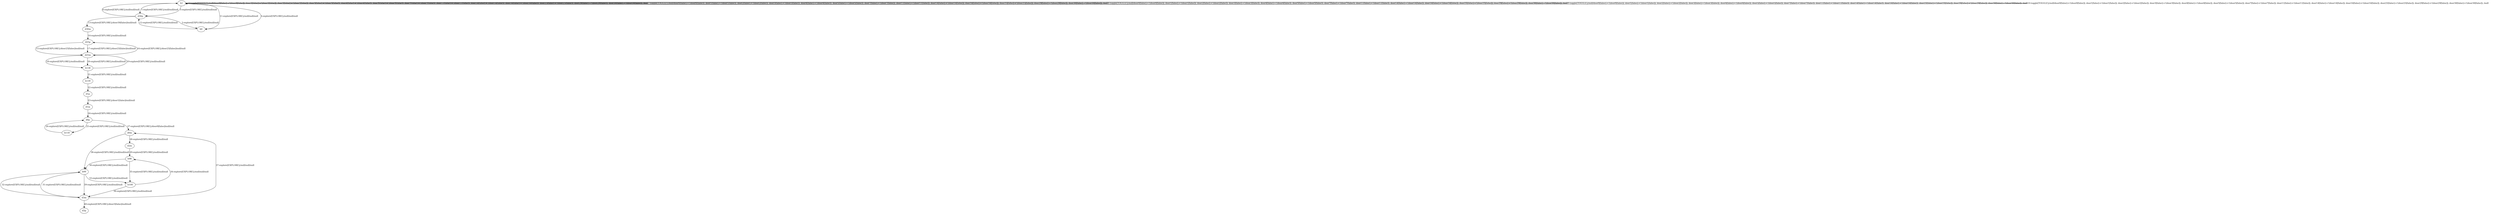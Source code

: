 # Total number of goals covered by this test: 1
# d3m --> d3p

digraph g {
"b1" -> "d30p" [label = "1-explore[EXPLORE];/null/null/null"];
"d30p" -> "b0" [label = "2-explore[EXPLORE];/null/null/null"];
"b0" -> "b1" [label = "3-explore[EXPLORE];/null/null/null"];
"b1" -> "b1" [label = "4-toggle[TOGGLE];/null/door0[false]:=!(door0[false]); door1[false]:=!(door1[false]); door2[false]:=!(door2[false]); door3[false]:=!(door3[false]); door4[false]:=!(door4[false]); door5[false]:=!(door5[false]); door7[false]:=!(door7[false]); door11[false]:=!(door11[false]); door14[false]:=!(door14[false]); door16[false]:=!(door16[false]); door25[false]:=!(door25[false]); door29[false]:=!(door29[false]); door30[false]:=!(door30[false]); /null"];
"b1" -> "d30p" [label = "5-explore[EXPLORE];/null/null/null"];
"d30p" -> "b1" [label = "6-explore[EXPLORE];/null/null/null"];
"b1" -> "b1" [label = "7-toggle[TOGGLE];/null/door0[false]:=!(door0[false]); door1[false]:=!(door1[false]); door2[false]:=!(door2[false]); door3[false]:=!(door3[false]); door4[false]:=!(door4[false]); door5[false]:=!(door5[false]); door7[false]:=!(door7[false]); door11[false]:=!(door11[false]); door14[false]:=!(door14[false]); door16[false]:=!(door16[false]); door25[false]:=!(door25[false]); door29[false]:=!(door29[false]); door30[false]:=!(door30[false]); /null"];
"b1" -> "b1" [label = "8-toggle[TOGGLE];/null/door0[false]:=!(door0[false]); door1[false]:=!(door1[false]); door2[false]:=!(door2[false]); door3[false]:=!(door3[false]); door4[false]:=!(door4[false]); door5[false]:=!(door5[false]); door7[false]:=!(door7[false]); door11[false]:=!(door11[false]); door14[false]:=!(door14[false]); door16[false]:=!(door16[false]); door25[false]:=!(door25[false]); door29[false]:=!(door29[false]); door30[false]:=!(door30[false]); /null"];
"b1" -> "b1" [label = "9-toggle[TOGGLE];/null/door0[false]:=!(door0[false]); door1[false]:=!(door1[false]); door2[false]:=!(door2[false]); door3[false]:=!(door3[false]); door4[false]:=!(door4[false]); door5[false]:=!(door5[false]); door7[false]:=!(door7[false]); door11[false]:=!(door11[false]); door14[false]:=!(door14[false]); door16[false]:=!(door16[false]); door25[false]:=!(door25[false]); door29[false]:=!(door29[false]); door30[false]:=!(door30[false]); /null"];
"b1" -> "b1" [label = "10-toggle[TOGGLE];/null/door0[false]:=!(door0[false]); door1[false]:=!(door1[false]); door2[false]:=!(door2[false]); door3[false]:=!(door3[false]); door4[false]:=!(door4[false]); door5[false]:=!(door5[false]); door7[false]:=!(door7[false]); door11[false]:=!(door11[false]); door14[false]:=!(door14[false]); door16[false]:=!(door16[false]); door25[false]:=!(door25[false]); door29[false]:=!(door29[false]); door30[false]:=!(door30[false]); /null"];
"b1" -> "b0" [label = "11-explore[EXPLORE];/null/null/null"];
"b0" -> "d30p" [label = "12-explore[EXPLORE];/null/null/null"];
"d30p" -> "d30m" [label = "13-explore[EXPLORE];/door30[false]/null/null"];
"d30m" -> "d25p" [label = "14-explore[EXPLORE];/null/null/null"];
"d25p" -> "d25m" [label = "15-explore[EXPLORE];/door25[false]/null/null"];
"d25m" -> "d25p" [label = "16-explore[EXPLORE];/door25[false]/null/null"];
"d25p" -> "d25m" [label = "17-explore[EXPLORE];/door25[false]/null/null"];
"d25m" -> "b138" [label = "18-explore[EXPLORE];/null/null/null"];
"b138" -> "d25m" [label = "19-explore[EXPLORE];/null/null/null"];
"d25m" -> "b138" [label = "20-explore[EXPLORE];/null/null/null"];
"b138" -> "b139" [label = "21-explore[EXPLORE];/null/null/null"];
"b139" -> "d1p" [label = "22-explore[EXPLORE];/null/null/null"];
"d1p" -> "d1m" [label = "23-explore[EXPLORE];/door1[false]/null/null"];
"d1m" -> "d0p" [label = "24-explore[EXPLORE];/null/null/null"];
"d0p" -> "b118" [label = "25-explore[EXPLORE];/null/null/null"];
"b118" -> "d0p" [label = "26-explore[EXPLORE];/null/null/null"];
"d0p" -> "d0m" [label = "27-explore[EXPLORE];/door0[false]/null/null"];
"d0m" -> "d2m" [label = "28-explore[EXPLORE];/null/null/null"];
"d2m" -> "b98" [label = "29-explore[EXPLORE];/null/null/null"];
"b98" -> "b99" [label = "30-explore[EXPLORE];/null/null/null"];
"b99" -> "d3m" [label = "31-explore[EXPLORE];/null/null/null"];
"d3m" -> "b99" [label = "32-explore[EXPLORE];/null/null/null"];
"b99" -> "b100" [label = "33-explore[EXPLORE];/null/null/null"];
"b100" -> "b98" [label = "34-explore[EXPLORE];/null/null/null"];
"b98" -> "b100" [label = "35-explore[EXPLORE];/null/null/null"];
"b100" -> "d3m" [label = "36-explore[EXPLORE];/null/null/null"];
"d3m" -> "d0m" [label = "37-explore[EXPLORE];/null/null/null"];
"d0m" -> "b99" [label = "38-explore[EXPLORE];/null/null/null"];
"b99" -> "d3m" [label = "39-explore[EXPLORE];/null/null/null"];
"d3m" -> "d3p" [label = "40-explore[EXPLORE];/door3[false]/null/null"];
}